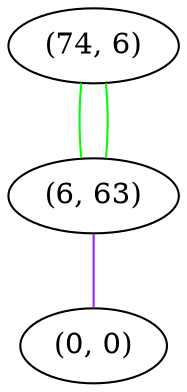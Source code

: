 graph "" {
"(74, 6)";
"(6, 63)";
"(0, 0)";
"(74, 6)" -- "(6, 63)"  [color=green, key=0, weight=2];
"(74, 6)" -- "(6, 63)"  [color=green, key=1, weight=2];
"(6, 63)" -- "(0, 0)"  [color=purple, key=0, weight=4];
}
